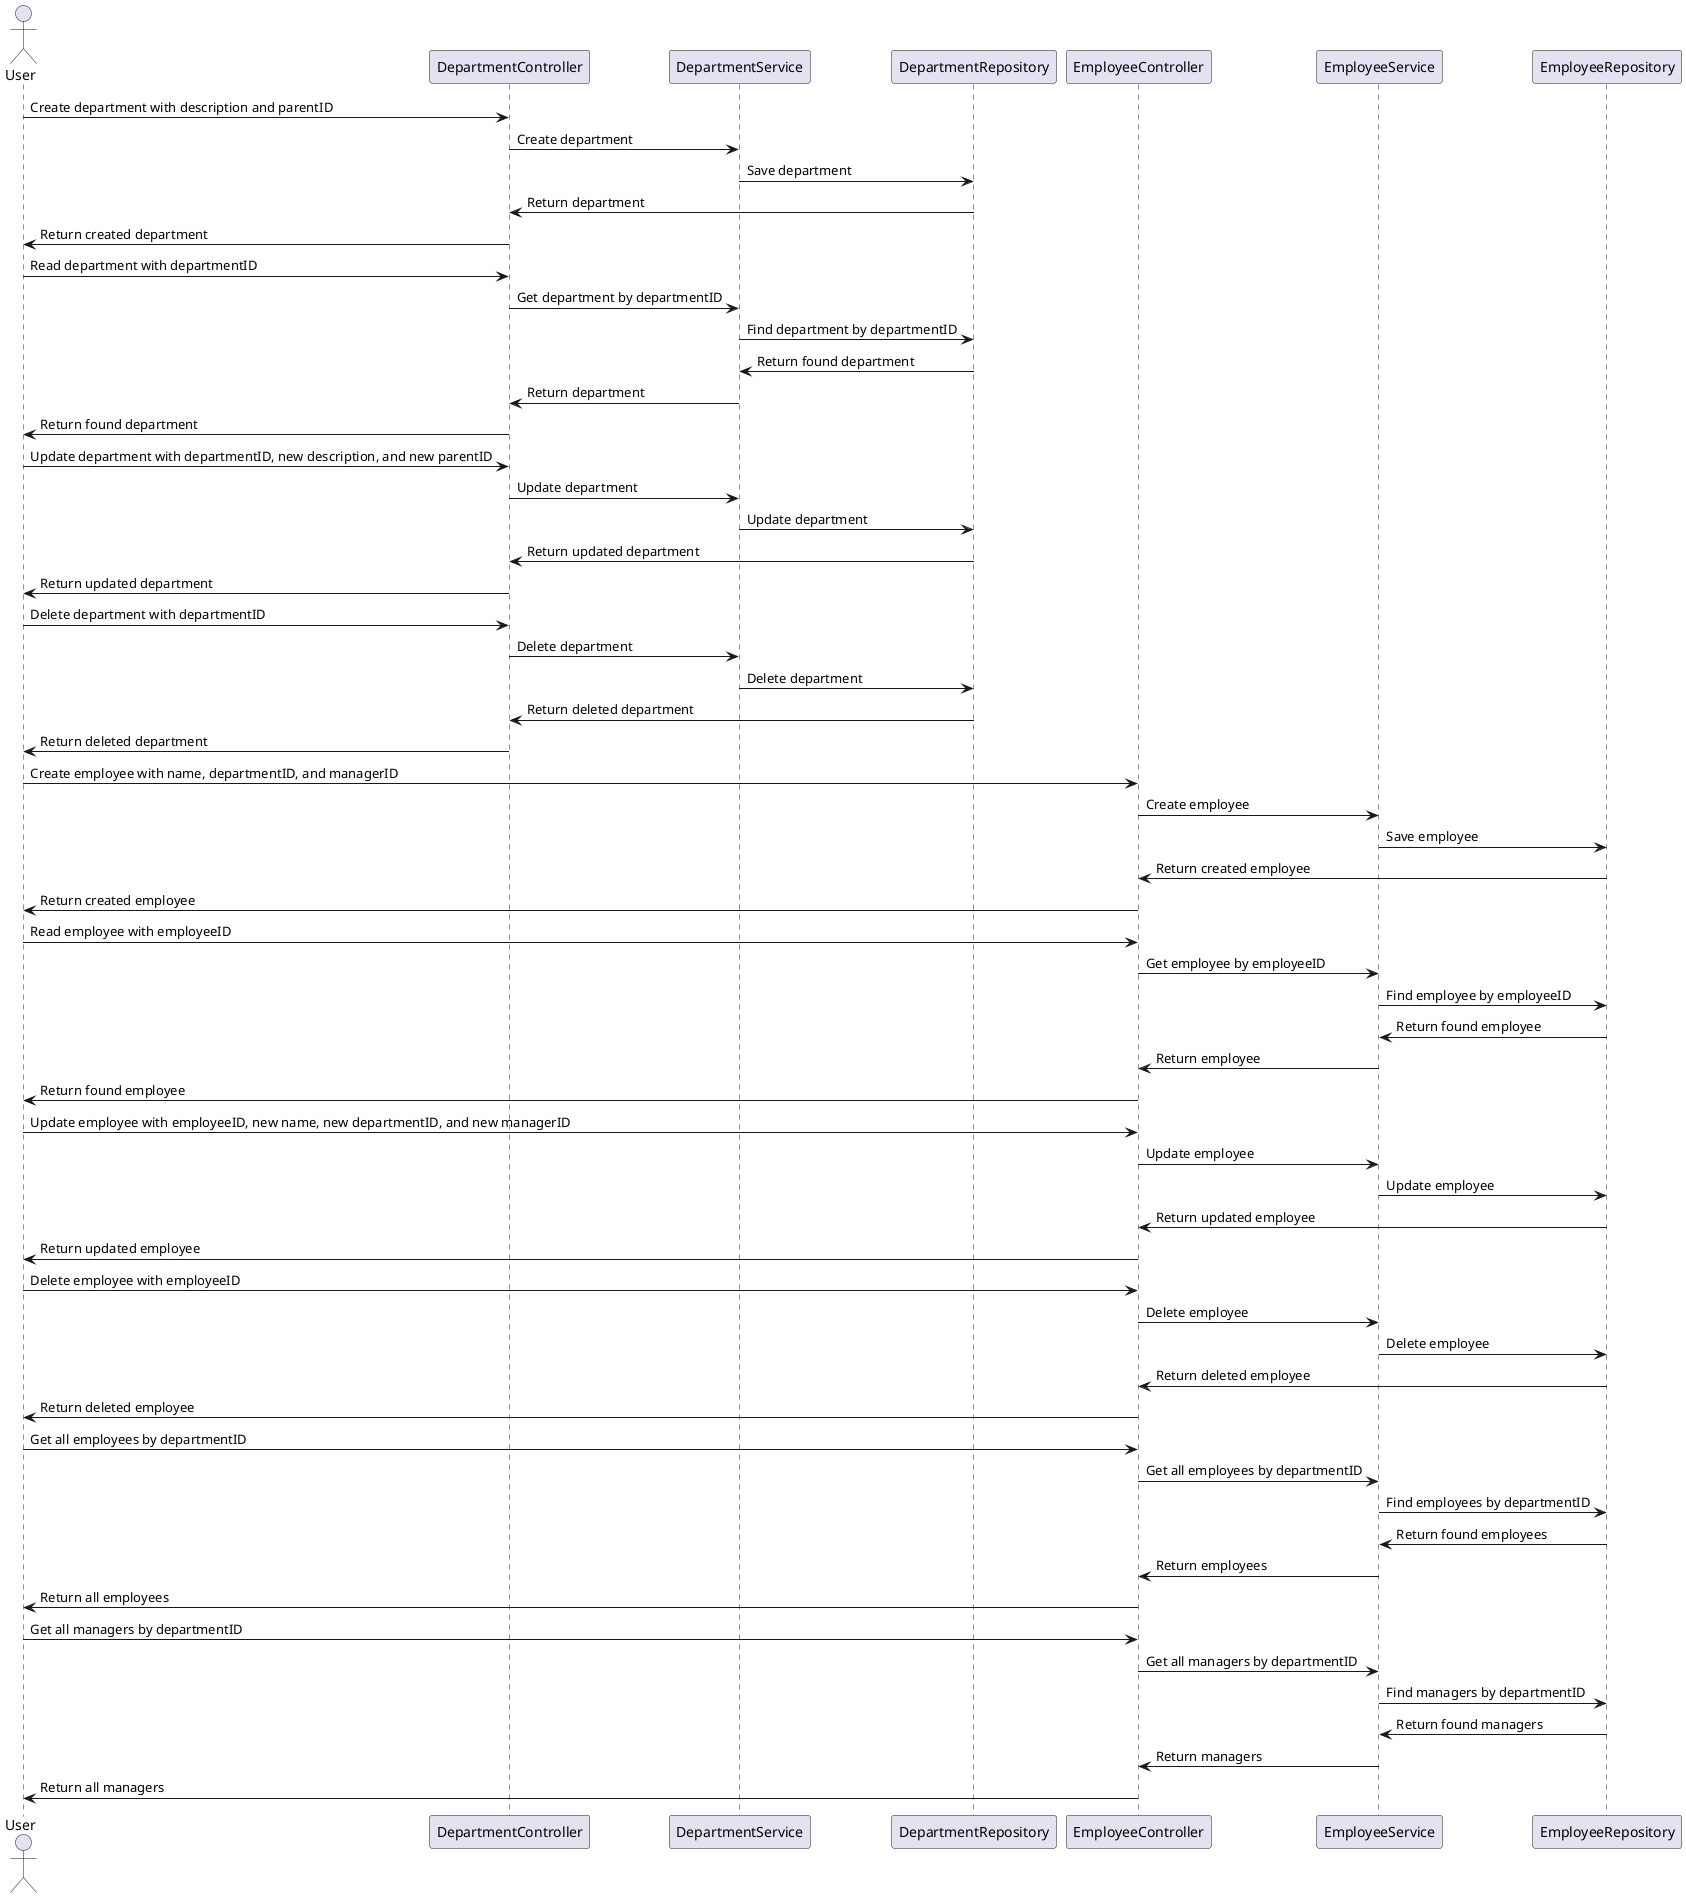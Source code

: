 @startuml

actor User
participant DepartmentController
participant DepartmentService
participant DepartmentRepository

User->DepartmentController: Create department with description and parentID
DepartmentController->DepartmentService: Create department
DepartmentService->DepartmentRepository: Save department
DepartmentRepository->DepartmentController: Return department
DepartmentController->User: Return created department

User->DepartmentController: Read department with departmentID
DepartmentController->DepartmentService: Get department by departmentID
DepartmentService->DepartmentRepository: Find department by departmentID
DepartmentRepository->DepartmentService: Return found department
DepartmentService->DepartmentController: Return department
DepartmentController->User: Return found department

User->DepartmentController: Update department with departmentID, new description, and new parentID
DepartmentController->DepartmentService: Update department
DepartmentService->DepartmentRepository: Update department
DepartmentRepository->DepartmentController: Return updated department
DepartmentController->User: Return updated department

User->DepartmentController: Delete department with departmentID
DepartmentController->DepartmentService: Delete department
DepartmentService->DepartmentRepository: Delete department
DepartmentRepository->DepartmentController: Return deleted department
DepartmentController->User: Return deleted department

User->EmployeeController: Create employee with name, departmentID, and managerID
EmployeeController->EmployeeService: Create employee
EmployeeService->EmployeeRepository: Save employee
EmployeeRepository->EmployeeController: Return created employee
EmployeeController->User: Return created employee

User->EmployeeController: Read employee with employeeID
EmployeeController->EmployeeService: Get employee by employeeID
EmployeeService->EmployeeRepository: Find employee by employeeID
EmployeeRepository->EmployeeService: Return found employee
EmployeeService->EmployeeController: Return employee
EmployeeController->User: Return found employee

User->EmployeeController: Update employee with employeeID, new name, new departmentID, and new managerID
EmployeeController->EmployeeService: Update employee
EmployeeService->EmployeeRepository: Update employee
EmployeeRepository->EmployeeController: Return updated employee
EmployeeController->User: Return updated employee

User->EmployeeController: Delete employee with employeeID
EmployeeController->EmployeeService: Delete employee
EmployeeService->EmployeeRepository: Delete employee
EmployeeRepository->EmployeeController: Return deleted employee
EmployeeController->User: Return deleted employee

User->EmployeeController: Get all employees by departmentID
EmployeeController->EmployeeService: Get all employees by departmentID
EmployeeService->EmployeeRepository: Find employees by departmentID
EmployeeRepository->EmployeeService: Return found employees
EmployeeService->EmployeeController: Return employees
EmployeeController->User: Return all employees

User->EmployeeController: Get all managers by departmentID
EmployeeController->EmployeeService: Get all managers by departmentID
EmployeeService->EmployeeRepository: Find managers by departmentID
EmployeeRepository->EmployeeService: Return found managers
EmployeeService->EmployeeController: Return managers
EmployeeController->User: Return all managers
@enduml

